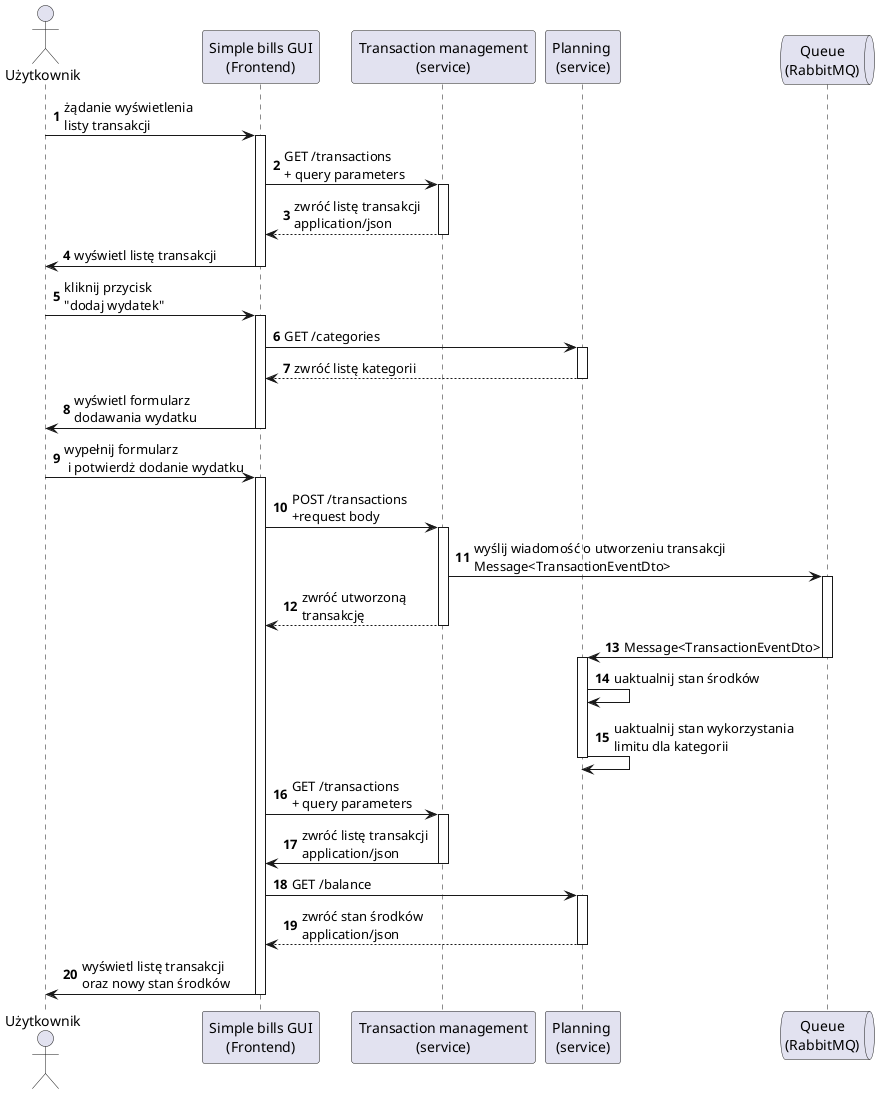 @startuml
'https://plantuml.com/sequence-diagram

autonumber

actor Użytkownik as user
participant "Simple bills GUI\n(Frontend)" as gui
participant "Transaction management\n(service)" as transaction
participant "Planning \n(service)" as planning
queue "Queue\n(RabbitMQ)" as rabbit

user -> gui: żądanie wyświetlenia\nlisty transakcji
activate gui

gui -> transaction: GET /transactions\n+ query parameters
activate transaction

transaction --> gui: zwróć listę transakcji \napplication/json
deactivate transaction

gui -> user: wyświetl listę transakcji
deactivate gui

user -> gui: kliknij przycisk\n"dodaj wydatek"
activate gui

gui -> planning:GET /categories
activate planning

planning --> gui: zwróć listę kategorii
deactivate planning

gui -> user:wyświetl formularz\ndodawania wydatku
deactivate gui

user -> gui: wypełnij formularz\n i potwierdż dodanie wydatku
activate gui

gui -> transaction: POST /transactions\n+request body
activate transaction

transaction -> rabbit: wyślij wiadomość o utworzeniu transakcji\nMessage<TransactionEventDto>
activate rabbit

transaction --> gui: zwróć utworzoną\ntransakcję
deactivate transaction

rabbit -> planning: Message<TransactionEventDto>
deactivate rabbit
activate planning

planning -> planning: uaktualnij stan środków
planning -> planning: uaktualnij stan wykorzystania\nlimitu dla kategorii
deactivate planning

gui -> transaction: GET /transactions\n+ query parameters
activate transaction


transaction -> gui: zwróć listę transakcji \napplication/json
deactivate transaction

gui -> planning: GET /balance
activate planning

planning --> gui: zwróć stan środków\napplication/json
deactivate planning

gui -> user: wyświetl listę transakcji\noraz nowy stan środków
deactivate gui

@enduml